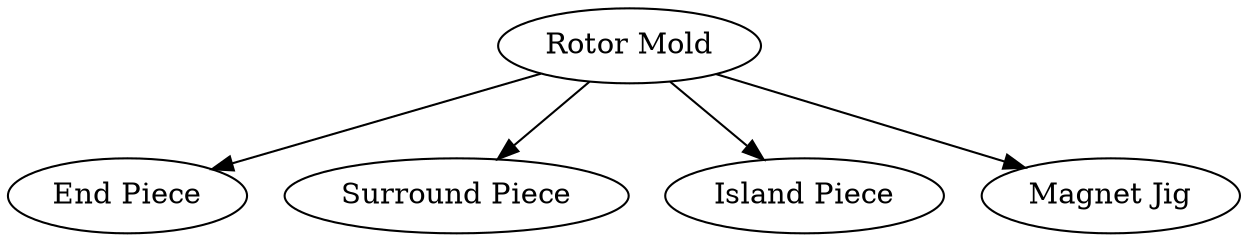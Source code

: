 digraph G {
    "Rotor Mold" -> "End Piece"
    "Rotor Mold" -> "Surround Piece"
    "Rotor Mold" -> "Island Piece"
    "Rotor Mold" -> "Magnet Jig"
}